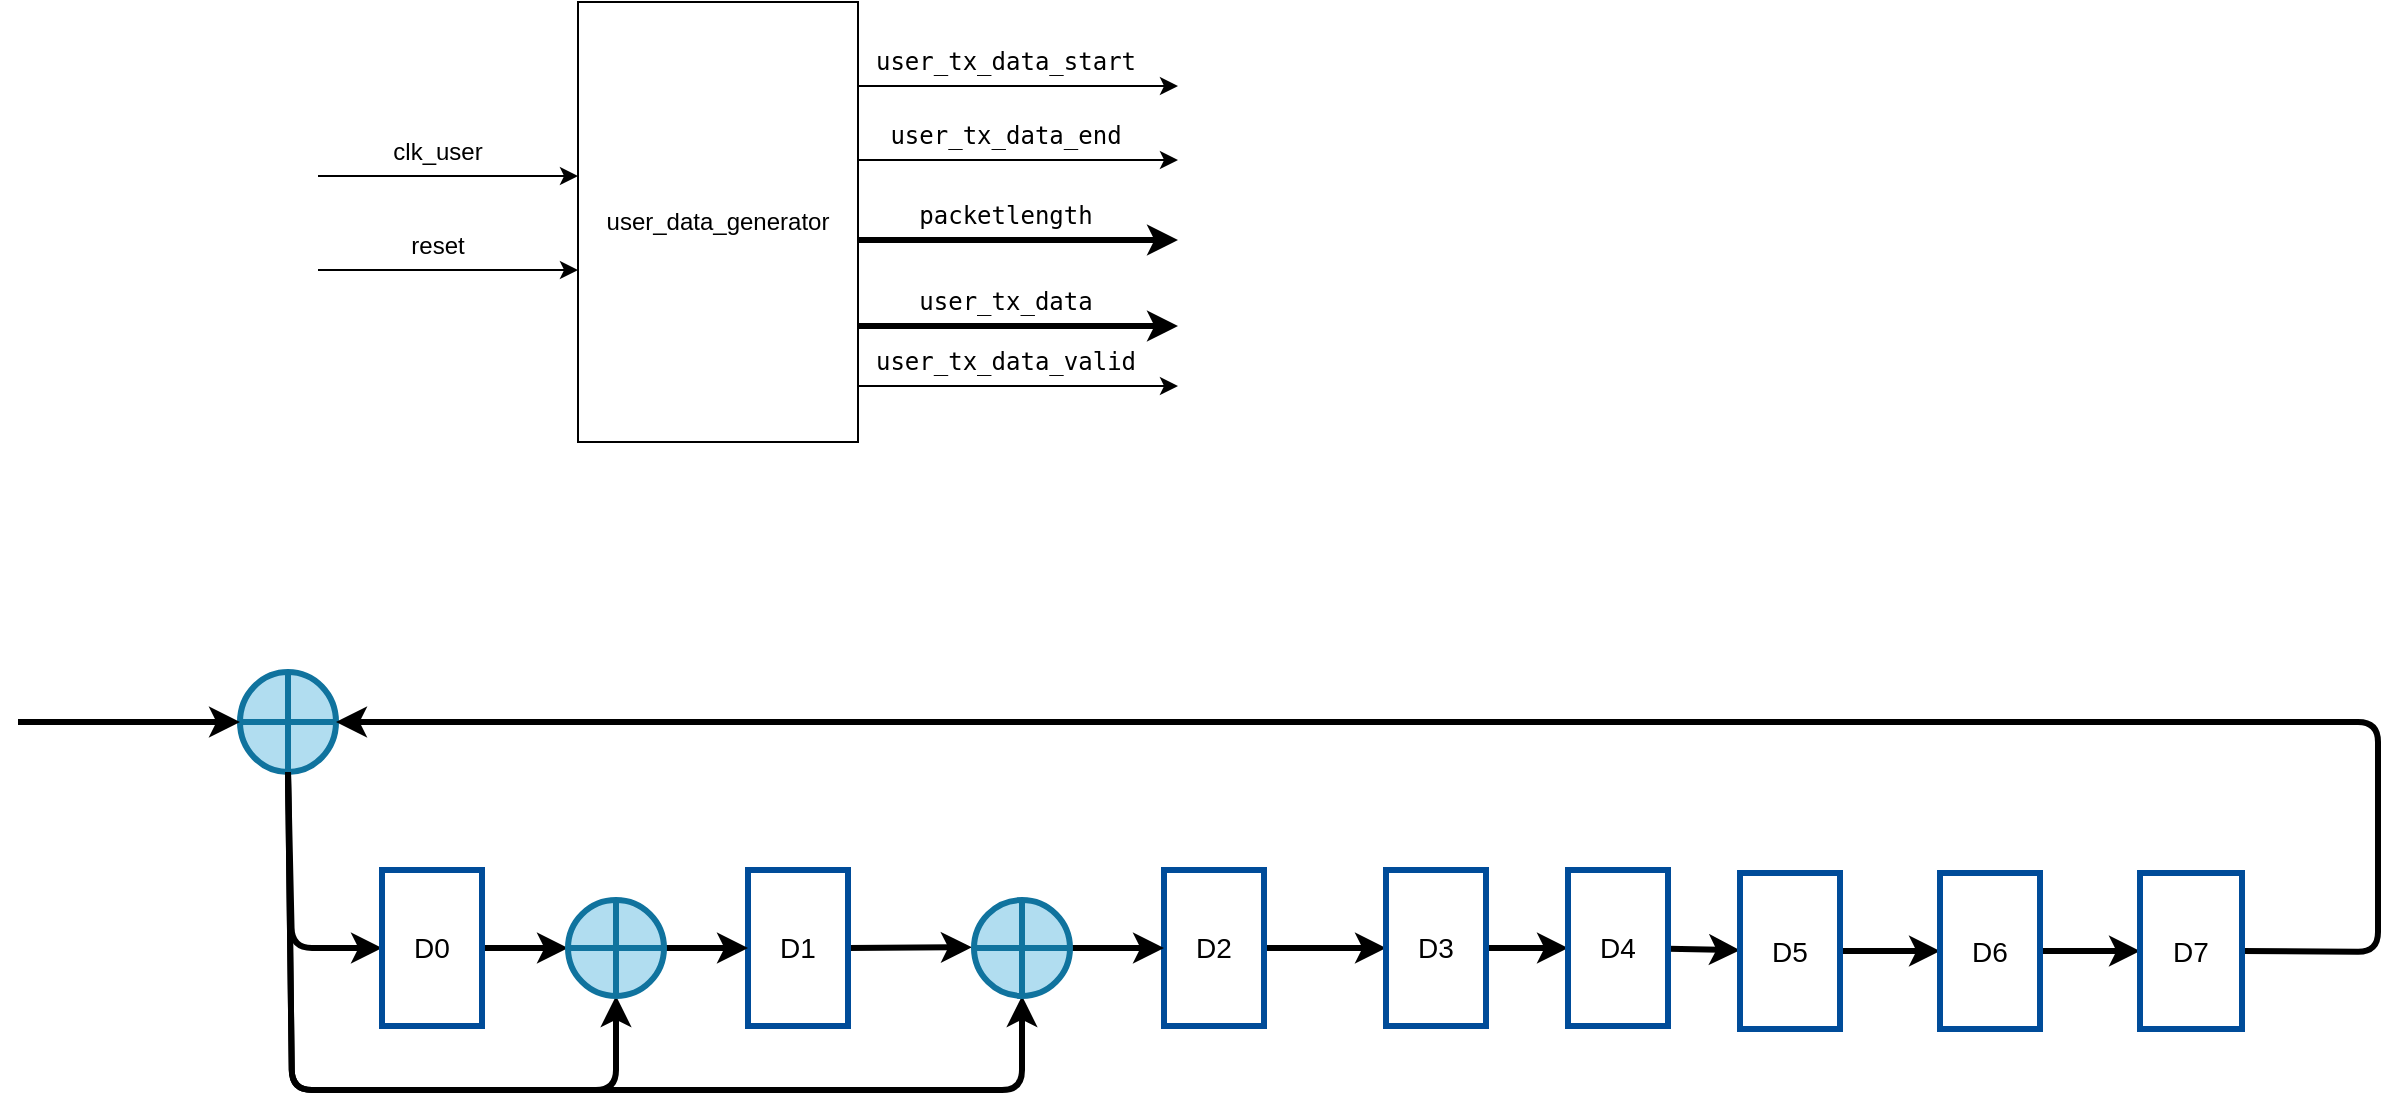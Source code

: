 <mxfile>
    <diagram id="nyjtPj7OFM1HAFx8XYWp" name="第 1 页">
        <mxGraphModel dx="2302" dy="1303" grid="0" gridSize="10" guides="1" tooltips="1" connect="1" arrows="1" fold="1" page="1" pageScale="1" pageWidth="827" pageHeight="1169" background="#ffffff" math="0" shadow="0">
            <root>
                <mxCell id="0"/>
                <mxCell id="1" parent="0"/>
                <mxCell id="3" value="&lt;font color=&quot;#000000&quot;&gt;user_data_generator&lt;/font&gt;" style="rounded=0;whiteSpace=wrap;html=1;fillColor=none;strokeColor=#000000;" vertex="1" parent="1">
                    <mxGeometry x="253" y="38" width="140" height="220" as="geometry"/>
                </mxCell>
                <mxCell id="7" value="" style="group" vertex="1" connectable="0" parent="1">
                    <mxGeometry x="123" y="98" width="130" height="30" as="geometry"/>
                </mxCell>
                <mxCell id="4" value="" style="endArrow=classic;html=1;strokeColor=#000000;" edge="1" parent="7">
                    <mxGeometry width="50" height="50" relative="1" as="geometry">
                        <mxPoint y="27" as="sourcePoint"/>
                        <mxPoint x="130" y="27" as="targetPoint"/>
                    </mxGeometry>
                </mxCell>
                <mxCell id="6" value="&lt;font color=&quot;#000000&quot;&gt;clk_user&lt;/font&gt;" style="text;html=1;strokeColor=none;fillColor=none;align=center;verticalAlign=middle;whiteSpace=wrap;rounded=0;" vertex="1" parent="7">
                    <mxGeometry x="30" width="60" height="30" as="geometry"/>
                </mxCell>
                <mxCell id="8" value="" style="group" vertex="1" connectable="0" parent="1">
                    <mxGeometry x="123" y="145" width="130" height="30" as="geometry"/>
                </mxCell>
                <mxCell id="9" value="" style="endArrow=classic;html=1;strokeColor=#000000;" edge="1" parent="8">
                    <mxGeometry width="50" height="50" relative="1" as="geometry">
                        <mxPoint y="27" as="sourcePoint"/>
                        <mxPoint x="130" y="27" as="targetPoint"/>
                    </mxGeometry>
                </mxCell>
                <mxCell id="10" value="&lt;font color=&quot;#000000&quot;&gt;reset&lt;/font&gt;" style="text;html=1;strokeColor=none;fillColor=none;align=center;verticalAlign=middle;whiteSpace=wrap;rounded=0;" vertex="1" parent="8">
                    <mxGeometry x="30" width="60" height="30" as="geometry"/>
                </mxCell>
                <mxCell id="11" value="" style="group" vertex="1" connectable="0" parent="1">
                    <mxGeometry x="393" y="53" width="160" height="30" as="geometry"/>
                </mxCell>
                <mxCell id="12" value="" style="endArrow=classic;html=1;strokeColor=#000000;" edge="1" parent="11">
                    <mxGeometry width="50" height="50" relative="1" as="geometry">
                        <mxPoint y="27" as="sourcePoint"/>
                        <mxPoint x="160" y="27" as="targetPoint"/>
                    </mxGeometry>
                </mxCell>
                <mxCell id="13" value="&lt;div style=&quot;font-family: monospace , &amp;#34;droid sans mono&amp;#34; , monospace , monospace ; line-height: 19px&quot;&gt;&lt;font color=&quot;#000000&quot; style=&quot;font-size: 12px&quot;&gt;user_tx_data_start&lt;/font&gt;&lt;/div&gt;" style="text;html=1;strokeColor=none;fillColor=none;align=center;verticalAlign=middle;whiteSpace=wrap;rounded=0;" vertex="1" parent="11">
                    <mxGeometry x="36.923" width="73.846" height="30" as="geometry"/>
                </mxCell>
                <mxCell id="14" value="" style="group" vertex="1" connectable="0" parent="1">
                    <mxGeometry x="393" y="90" width="160" height="30" as="geometry"/>
                </mxCell>
                <mxCell id="15" value="" style="endArrow=classic;html=1;strokeColor=#000000;" edge="1" parent="14">
                    <mxGeometry width="50" height="50" relative="1" as="geometry">
                        <mxPoint y="27" as="sourcePoint"/>
                        <mxPoint x="160" y="27" as="targetPoint"/>
                    </mxGeometry>
                </mxCell>
                <mxCell id="16" value="&lt;div style=&quot;font-family: monospace , &amp;#34;droid sans mono&amp;#34; , monospace , monospace ; line-height: 19px&quot;&gt;&lt;font color=&quot;#000000&quot; style=&quot;font-size: 12px&quot;&gt;user_tx_data_end&lt;/font&gt;&lt;/div&gt;" style="text;html=1;strokeColor=none;fillColor=none;align=center;verticalAlign=middle;whiteSpace=wrap;rounded=0;" vertex="1" parent="14">
                    <mxGeometry x="36.923" width="73.846" height="30" as="geometry"/>
                </mxCell>
                <mxCell id="22" value="" style="group" vertex="1" connectable="0" parent="1">
                    <mxGeometry x="393" y="130" width="160" height="30" as="geometry"/>
                </mxCell>
                <mxCell id="23" value="" style="endArrow=classic;html=1;strokeColor=#000000;strokeWidth=3;" edge="1" parent="22">
                    <mxGeometry width="50" height="50" relative="1" as="geometry">
                        <mxPoint y="27" as="sourcePoint"/>
                        <mxPoint x="160" y="27" as="targetPoint"/>
                    </mxGeometry>
                </mxCell>
                <mxCell id="24" value="&lt;div style=&quot;font-family: monospace , &amp;#34;droid sans mono&amp;#34; , monospace , monospace ; line-height: 19px&quot;&gt;&lt;font color=&quot;#000000&quot; style=&quot;font-size: 12px&quot;&gt;packetlength&lt;/font&gt;&lt;/div&gt;" style="text;html=1;strokeColor=none;fillColor=none;align=center;verticalAlign=middle;whiteSpace=wrap;rounded=0;" vertex="1" parent="22">
                    <mxGeometry x="36.923" width="73.846" height="30" as="geometry"/>
                </mxCell>
                <mxCell id="25" value="" style="group;strokeWidth=11;" vertex="1" connectable="0" parent="1">
                    <mxGeometry x="393" y="173" width="160" height="30" as="geometry"/>
                </mxCell>
                <mxCell id="26" value="" style="endArrow=classic;html=1;strokeColor=#000000;strokeWidth=3;" edge="1" parent="25">
                    <mxGeometry width="50" height="50" relative="1" as="geometry">
                        <mxPoint y="27" as="sourcePoint"/>
                        <mxPoint x="160" y="27" as="targetPoint"/>
                    </mxGeometry>
                </mxCell>
                <mxCell id="27" value="&lt;div style=&quot;font-family: monospace , &amp;#34;droid sans mono&amp;#34; , monospace , monospace ; line-height: 19px&quot;&gt;&lt;font color=&quot;#000000&quot; style=&quot;font-size: 12px&quot;&gt;user_tx_data&lt;/font&gt;&lt;/div&gt;" style="text;html=1;strokeColor=none;fillColor=none;align=center;verticalAlign=middle;whiteSpace=wrap;rounded=0;" vertex="1" parent="25">
                    <mxGeometry x="36.923" width="73.846" height="30" as="geometry"/>
                </mxCell>
                <mxCell id="28" value="" style="group" vertex="1" connectable="0" parent="1">
                    <mxGeometry x="393" y="203" width="160" height="30" as="geometry"/>
                </mxCell>
                <mxCell id="29" value="" style="endArrow=classic;html=1;strokeColor=#000000;" edge="1" parent="28">
                    <mxGeometry width="50" height="50" relative="1" as="geometry">
                        <mxPoint y="27" as="sourcePoint"/>
                        <mxPoint x="160" y="27" as="targetPoint"/>
                    </mxGeometry>
                </mxCell>
                <mxCell id="30" value="&lt;div style=&quot;font-family: monospace , &amp;#34;droid sans mono&amp;#34; , monospace , monospace ; line-height: 19px&quot;&gt;&lt;font color=&quot;#000000&quot; style=&quot;font-size: 12px&quot;&gt;user_tx_data_valid&lt;/font&gt;&lt;/div&gt;" style="text;html=1;strokeColor=none;fillColor=none;align=center;verticalAlign=middle;whiteSpace=wrap;rounded=0;" vertex="1" parent="28">
                    <mxGeometry x="36.923" width="73.846" height="30" as="geometry"/>
                </mxCell>
                <mxCell id="50" style="edgeStyle=none;html=1;exitX=0.5;exitY=1;exitDx=0;exitDy=0;entryX=0;entryY=0.5;entryDx=0;entryDy=0;fontSize=14;fontColor=#000000;strokeColor=#000000;strokeWidth=3;" edge="1" parent="1" source="33" target="34">
                    <mxGeometry relative="1" as="geometry">
                        <Array as="points">
                            <mxPoint x="110" y="511"/>
                        </Array>
                    </mxGeometry>
                </mxCell>
                <mxCell id="33" value="" style="shape=orEllipse;perimeter=ellipsePerimeter;whiteSpace=wrap;html=1;backgroundOutline=1;labelBackgroundColor=none;fontSize=12;strokeColor=#10739e;strokeWidth=3;fillColor=#b1ddf0;" vertex="1" parent="1">
                    <mxGeometry x="84" y="373" width="48" height="50" as="geometry"/>
                </mxCell>
                <mxCell id="51" style="edgeStyle=none;html=1;exitX=1;exitY=0.5;exitDx=0;exitDy=0;entryX=0;entryY=0.5;entryDx=0;entryDy=0;fontSize=14;fontColor=#000000;strokeColor=#000000;strokeWidth=3;" edge="1" parent="1" source="34" target="45">
                    <mxGeometry relative="1" as="geometry"/>
                </mxCell>
                <mxCell id="34" value="&lt;font style=&quot;font-size: 14px&quot;&gt;D0&lt;/font&gt;" style="rounded=0;whiteSpace=wrap;html=1;labelBackgroundColor=none;fontSize=12;fontColor=#000000;strokeColor=#004C99;strokeWidth=3;fillColor=none;" vertex="1" parent="1">
                    <mxGeometry x="155" y="472" width="50" height="78" as="geometry"/>
                </mxCell>
                <mxCell id="36" value="" style="endArrow=classic;html=1;fontSize=12;fontColor=#000000;strokeColor=#000000;strokeWidth=3;entryX=0;entryY=0.5;entryDx=0;entryDy=0;" edge="1" parent="1" target="33">
                    <mxGeometry width="50" height="50" relative="1" as="geometry">
                        <mxPoint x="-27" y="398" as="sourcePoint"/>
                        <mxPoint x="86" y="388.58" as="targetPoint"/>
                    </mxGeometry>
                </mxCell>
                <mxCell id="54" style="edgeStyle=none;html=1;exitX=1;exitY=0.5;exitDx=0;exitDy=0;fontSize=14;fontColor=#000000;strokeColor=#000000;strokeWidth=3;" edge="1" parent="1" source="38">
                    <mxGeometry relative="1" as="geometry">
                        <mxPoint x="449.941" y="510.588" as="targetPoint"/>
                    </mxGeometry>
                </mxCell>
                <mxCell id="38" value="&lt;font style=&quot;font-size: 14px&quot;&gt;D1&lt;/font&gt;" style="rounded=0;whiteSpace=wrap;html=1;labelBackgroundColor=none;fontSize=12;fontColor=#000000;strokeColor=#004C99;strokeWidth=3;fillColor=none;" vertex="1" parent="1">
                    <mxGeometry x="338" y="472" width="50" height="78" as="geometry"/>
                </mxCell>
                <mxCell id="58" value="" style="edgeStyle=none;html=1;fontSize=14;fontColor=#000000;strokeColor=#000000;strokeWidth=3;entryX=0;entryY=0.5;entryDx=0;entryDy=0;" edge="1" parent="1" source="39" target="40">
                    <mxGeometry relative="1" as="geometry">
                        <mxPoint x="643.0" y="509.5" as="targetPoint"/>
                    </mxGeometry>
                </mxCell>
                <mxCell id="39" value="&lt;font style=&quot;font-size: 14px&quot;&gt;D2&lt;/font&gt;" style="rounded=0;whiteSpace=wrap;html=1;labelBackgroundColor=none;fontSize=12;fontColor=#000000;strokeColor=#004C99;strokeWidth=3;fillColor=none;" vertex="1" parent="1">
                    <mxGeometry x="546" y="472" width="50" height="78" as="geometry"/>
                </mxCell>
                <mxCell id="60" value="" style="edgeStyle=none;html=1;fontSize=14;fontColor=#000000;strokeColor=#000000;strokeWidth=3;" edge="1" parent="1" source="40" target="41">
                    <mxGeometry relative="1" as="geometry"/>
                </mxCell>
                <mxCell id="40" value="&lt;font style=&quot;font-size: 14px&quot;&gt;D3&lt;/font&gt;" style="rounded=0;whiteSpace=wrap;html=1;labelBackgroundColor=none;fontSize=12;fontColor=#000000;strokeColor=#004C99;strokeWidth=3;fillColor=none;" vertex="1" parent="1">
                    <mxGeometry x="657" y="472" width="50" height="78" as="geometry"/>
                </mxCell>
                <mxCell id="61" value="" style="edgeStyle=none;html=1;fontSize=14;fontColor=#000000;strokeColor=#000000;strokeWidth=3;" edge="1" parent="1" source="41" target="42">
                    <mxGeometry relative="1" as="geometry"/>
                </mxCell>
                <mxCell id="41" value="&lt;font style=&quot;font-size: 14px&quot;&gt;D4&lt;/font&gt;" style="rounded=0;whiteSpace=wrap;html=1;labelBackgroundColor=none;fontSize=12;fontColor=#000000;strokeColor=#004C99;strokeWidth=3;fillColor=none;" vertex="1" parent="1">
                    <mxGeometry x="748" y="472" width="50" height="78" as="geometry"/>
                </mxCell>
                <mxCell id="62" value="" style="edgeStyle=none;html=1;fontSize=14;fontColor=#000000;strokeColor=#000000;strokeWidth=3;" edge="1" parent="1" source="42" target="43">
                    <mxGeometry relative="1" as="geometry"/>
                </mxCell>
                <mxCell id="42" value="&lt;font style=&quot;font-size: 14px&quot;&gt;D5&lt;/font&gt;" style="rounded=0;whiteSpace=wrap;html=1;labelBackgroundColor=none;fontSize=12;fontColor=#000000;strokeColor=#004C99;strokeWidth=3;fillColor=none;" vertex="1" parent="1">
                    <mxGeometry x="834" y="473.5" width="50" height="78" as="geometry"/>
                </mxCell>
                <mxCell id="63" value="" style="edgeStyle=none;html=1;fontSize=14;fontColor=#000000;strokeColor=#000000;strokeWidth=3;" edge="1" parent="1" source="43" target="44">
                    <mxGeometry relative="1" as="geometry"/>
                </mxCell>
                <mxCell id="43" value="&lt;font style=&quot;font-size: 14px&quot;&gt;D6&lt;/font&gt;" style="rounded=0;whiteSpace=wrap;html=1;labelBackgroundColor=none;fontSize=12;fontColor=#000000;strokeColor=#004C99;strokeWidth=3;fillColor=none;" vertex="1" parent="1">
                    <mxGeometry x="934" y="473.5" width="50" height="78" as="geometry"/>
                </mxCell>
                <mxCell id="64" style="edgeStyle=none;html=1;fontSize=14;fontColor=#000000;strokeColor=#000000;strokeWidth=3;entryX=1;entryY=0.5;entryDx=0;entryDy=0;exitX=1;exitY=0.5;exitDx=0;exitDy=0;" edge="1" parent="1" source="44" target="33">
                    <mxGeometry relative="1" as="geometry">
                        <mxPoint x="593" y="235" as="targetPoint"/>
                        <Array as="points">
                            <mxPoint x="1153" y="513"/>
                            <mxPoint x="1153" y="398"/>
                        </Array>
                    </mxGeometry>
                </mxCell>
                <mxCell id="44" value="&lt;font style=&quot;font-size: 14px&quot;&gt;D7&lt;/font&gt;" style="rounded=0;whiteSpace=wrap;html=1;labelBackgroundColor=none;fontSize=12;fontColor=#000000;strokeColor=#004C99;strokeWidth=3;fillColor=none;" vertex="1" parent="1">
                    <mxGeometry x="1034" y="473.5" width="51" height="78" as="geometry"/>
                </mxCell>
                <mxCell id="52" style="edgeStyle=none;html=1;exitX=0.5;exitY=1;exitDx=0;exitDy=0;entryX=0.5;entryY=1;entryDx=0;entryDy=0;fontSize=14;fontColor=#000000;strokeColor=#000000;strokeWidth=3;" edge="1" parent="1" source="33" target="45">
                    <mxGeometry relative="1" as="geometry">
                        <Array as="points">
                            <mxPoint x="110" y="582"/>
                            <mxPoint x="272" y="582"/>
                        </Array>
                    </mxGeometry>
                </mxCell>
                <mxCell id="53" style="edgeStyle=none;html=1;exitX=1;exitY=0.5;exitDx=0;exitDy=0;entryX=0;entryY=0.5;entryDx=0;entryDy=0;fontSize=14;fontColor=#000000;strokeColor=#000000;strokeWidth=3;" edge="1" parent="1" source="45" target="38">
                    <mxGeometry relative="1" as="geometry"/>
                </mxCell>
                <mxCell id="45" value="" style="shape=orEllipse;perimeter=ellipsePerimeter;whiteSpace=wrap;html=1;backgroundOutline=1;labelBackgroundColor=none;fontSize=12;strokeColor=#10739e;strokeWidth=3;fillColor=#b1ddf0;" vertex="1" parent="1">
                    <mxGeometry x="248" y="487" width="48" height="48" as="geometry"/>
                </mxCell>
                <mxCell id="55" style="edgeStyle=none;html=1;exitX=0.5;exitY=1;exitDx=0;exitDy=0;entryX=0.5;entryY=1;entryDx=0;entryDy=0;fontSize=14;fontColor=#000000;strokeColor=#000000;strokeWidth=3;" edge="1" parent="1" source="33" target="47">
                    <mxGeometry relative="1" as="geometry">
                        <Array as="points">
                            <mxPoint x="110" y="582"/>
                            <mxPoint x="475" y="582"/>
                        </Array>
                    </mxGeometry>
                </mxCell>
                <mxCell id="57" value="" style="edgeStyle=none;html=1;fontSize=14;fontColor=#000000;strokeColor=#000000;strokeWidth=3;" edge="1" parent="1" source="47" target="39">
                    <mxGeometry relative="1" as="geometry"/>
                </mxCell>
                <mxCell id="47" value="" style="shape=orEllipse;perimeter=ellipsePerimeter;whiteSpace=wrap;html=1;backgroundOutline=1;labelBackgroundColor=none;fontSize=12;strokeColor=#10739e;strokeWidth=3;fillColor=#b1ddf0;" vertex="1" parent="1">
                    <mxGeometry x="451" y="487" width="48" height="48" as="geometry"/>
                </mxCell>
            </root>
        </mxGraphModel>
    </diagram>
</mxfile>